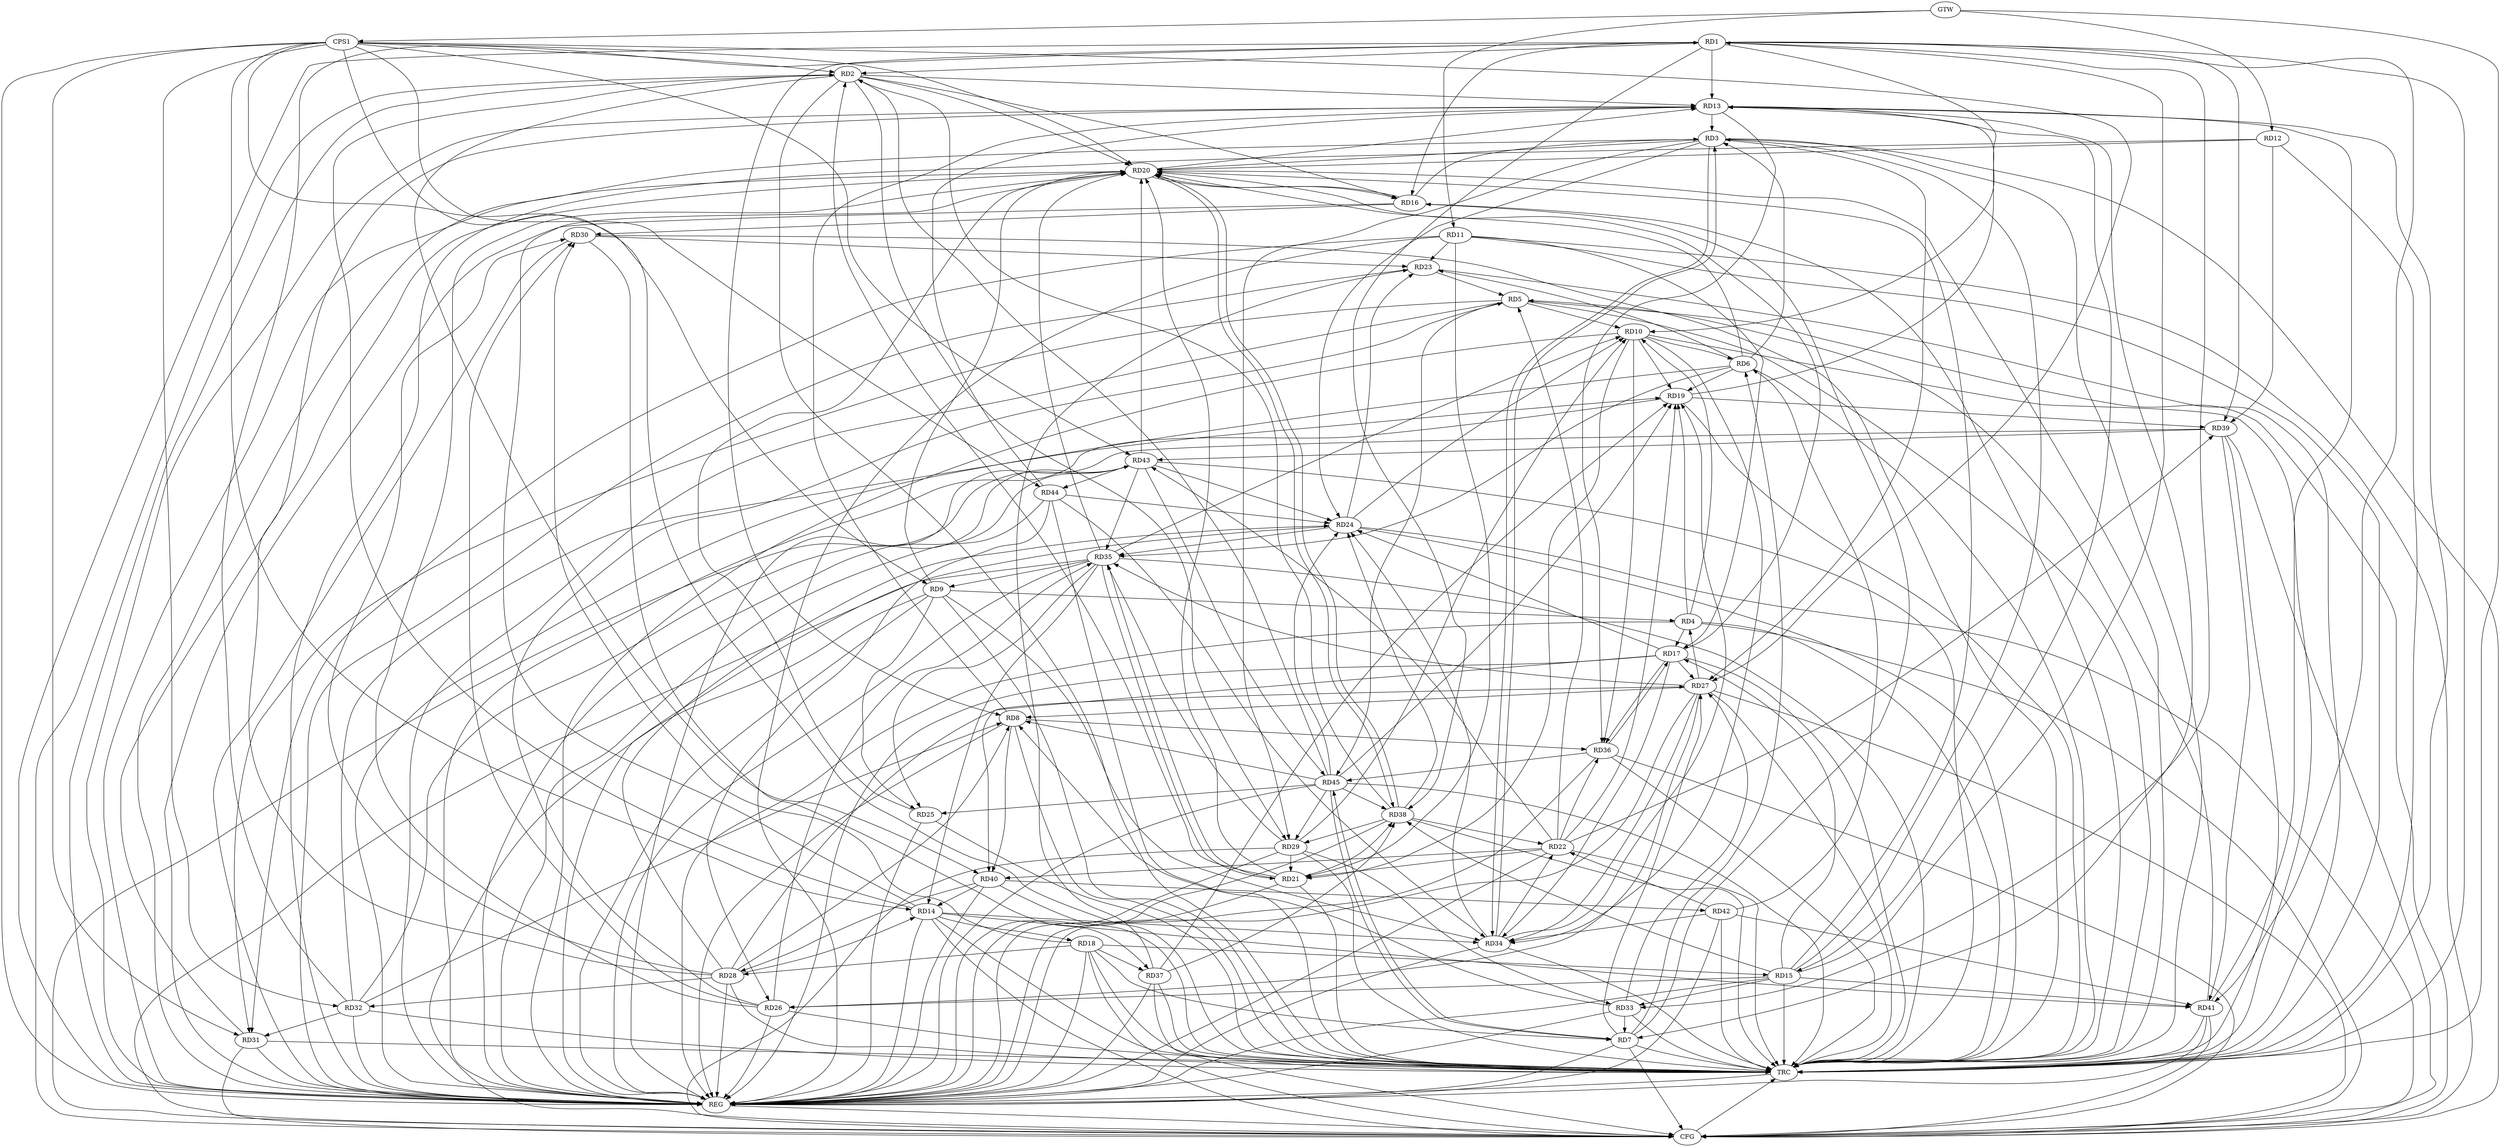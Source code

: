 strict digraph G {
  RD1 [ label="RD1" ];
  RD2 [ label="RD2" ];
  RD3 [ label="RD3" ];
  RD4 [ label="RD4" ];
  RD5 [ label="RD5" ];
  RD6 [ label="RD6" ];
  RD7 [ label="RD7" ];
  RD8 [ label="RD8" ];
  RD9 [ label="RD9" ];
  RD10 [ label="RD10" ];
  RD11 [ label="RD11" ];
  RD12 [ label="RD12" ];
  RD13 [ label="RD13" ];
  RD14 [ label="RD14" ];
  RD15 [ label="RD15" ];
  RD16 [ label="RD16" ];
  RD17 [ label="RD17" ];
  RD18 [ label="RD18" ];
  RD19 [ label="RD19" ];
  RD20 [ label="RD20" ];
  RD21 [ label="RD21" ];
  RD22 [ label="RD22" ];
  RD23 [ label="RD23" ];
  RD24 [ label="RD24" ];
  RD25 [ label="RD25" ];
  RD26 [ label="RD26" ];
  RD27 [ label="RD27" ];
  RD28 [ label="RD28" ];
  RD29 [ label="RD29" ];
  RD30 [ label="RD30" ];
  RD31 [ label="RD31" ];
  RD32 [ label="RD32" ];
  RD33 [ label="RD33" ];
  RD34 [ label="RD34" ];
  RD35 [ label="RD35" ];
  RD36 [ label="RD36" ];
  RD37 [ label="RD37" ];
  RD38 [ label="RD38" ];
  RD39 [ label="RD39" ];
  RD40 [ label="RD40" ];
  RD41 [ label="RD41" ];
  RD42 [ label="RD42" ];
  RD43 [ label="RD43" ];
  RD44 [ label="RD44" ];
  RD45 [ label="RD45" ];
  CPS1 [ label="CPS1" ];
  GTW [ label="GTW" ];
  REG [ label="REG" ];
  CFG [ label="CFG" ];
  TRC [ label="TRC" ];
  RD1 -> RD2;
  RD1 -> RD8;
  RD1 -> RD10;
  RD1 -> RD13;
  RD15 -> RD1;
  RD1 -> RD16;
  RD32 -> RD1;
  RD1 -> RD33;
  RD1 -> RD38;
  RD1 -> RD39;
  RD1 -> RD41;
  RD2 -> RD13;
  RD14 -> RD2;
  RD2 -> RD16;
  RD2 -> RD20;
  RD21 -> RD2;
  RD2 -> RD29;
  RD38 -> RD2;
  RD2 -> RD40;
  RD45 -> RD2;
  RD6 -> RD3;
  RD13 -> RD3;
  RD15 -> RD3;
  RD16 -> RD3;
  RD3 -> RD20;
  RD3 -> RD24;
  RD3 -> RD27;
  RD3 -> RD29;
  RD3 -> RD34;
  RD34 -> RD3;
  RD9 -> RD4;
  RD4 -> RD10;
  RD4 -> RD17;
  RD4 -> RD19;
  RD27 -> RD4;
  RD5 -> RD10;
  RD22 -> RD5;
  RD23 -> RD5;
  RD26 -> RD5;
  RD5 -> RD31;
  RD41 -> RD5;
  RD5 -> RD45;
  RD7 -> RD6;
  RD10 -> RD6;
  RD6 -> RD19;
  RD6 -> RD20;
  RD6 -> RD23;
  RD6 -> RD35;
  RD42 -> RD6;
  RD13 -> RD7;
  RD7 -> RD16;
  RD18 -> RD7;
  RD7 -> RD27;
  RD33 -> RD7;
  RD7 -> RD45;
  RD45 -> RD7;
  RD8 -> RD13;
  RD27 -> RD8;
  RD28 -> RD8;
  RD32 -> RD8;
  RD33 -> RD8;
  RD8 -> RD36;
  RD8 -> RD40;
  RD45 -> RD8;
  RD9 -> RD20;
  RD9 -> RD25;
  RD9 -> RD34;
  RD35 -> RD9;
  RD10 -> RD19;
  RD10 -> RD21;
  RD24 -> RD10;
  RD29 -> RD10;
  RD10 -> RD34;
  RD35 -> RD10;
  RD10 -> RD36;
  RD11 -> RD17;
  RD11 -> RD21;
  RD11 -> RD23;
  RD11 -> RD31;
  RD12 -> RD39;
  RD13 -> RD15;
  RD19 -> RD13;
  RD20 -> RD13;
  RD28 -> RD13;
  RD13 -> RD36;
  RD41 -> RD13;
  RD44 -> RD13;
  RD14 -> RD18;
  RD14 -> RD20;
  RD28 -> RD14;
  RD14 -> RD34;
  RD35 -> RD14;
  RD40 -> RD14;
  RD14 -> RD41;
  RD15 -> RD17;
  RD18 -> RD15;
  RD15 -> RD26;
  RD15 -> RD33;
  RD15 -> RD38;
  RD15 -> RD41;
  RD20 -> RD16;
  RD16 -> RD30;
  RD17 -> RD20;
  RD17 -> RD24;
  RD17 -> RD27;
  RD17 -> RD34;
  RD17 -> RD36;
  RD36 -> RD17;
  RD17 -> RD40;
  RD18 -> RD28;
  RD18 -> RD30;
  RD18 -> RD37;
  RD22 -> RD19;
  RD32 -> RD19;
  RD34 -> RD19;
  RD37 -> RD19;
  RD19 -> RD39;
  RD45 -> RD19;
  RD21 -> RD20;
  RD20 -> RD38;
  RD43 -> RD20;
  RD22 -> RD21;
  RD29 -> RD21;
  RD21 -> RD35;
  RD35 -> RD21;
  RD21 -> RD38;
  RD34 -> RD22;
  RD22 -> RD36;
  RD38 -> RD22;
  RD22 -> RD39;
  RD22 -> RD40;
  RD42 -> RD22;
  RD22 -> RD43;
  RD24 -> RD23;
  RD30 -> RD23;
  RD37 -> RD23;
  RD28 -> RD24;
  RD34 -> RD24;
  RD24 -> RD35;
  RD38 -> RD24;
  RD43 -> RD24;
  RD44 -> RD24;
  RD45 -> RD24;
  RD35 -> RD25;
  RD45 -> RD25;
  RD27 -> RD26;
  RD26 -> RD30;
  RD26 -> RD35;
  RD44 -> RD26;
  RD28 -> RD27;
  RD33 -> RD27;
  RD27 -> RD34;
  RD27 -> RD35;
  RD28 -> RD30;
  RD28 -> RD32;
  RD40 -> RD28;
  RD29 -> RD33;
  RD29 -> RD35;
  RD38 -> RD29;
  RD45 -> RD29;
  RD30 -> RD37;
  RD32 -> RD31;
  RD32 -> RD43;
  RD42 -> RD34;
  RD44 -> RD34;
  RD43 -> RD35;
  RD36 -> RD45;
  RD37 -> RD38;
  RD45 -> RD38;
  RD39 -> RD41;
  RD39 -> RD43;
  RD40 -> RD42;
  RD42 -> RD41;
  RD43 -> RD44;
  RD43 -> RD45;
  CPS1 -> RD31;
  CPS1 -> RD9;
  CPS1 -> RD32;
  CPS1 -> RD20;
  CPS1 -> RD27;
  CPS1 -> RD14;
  CPS1 -> RD43;
  CPS1 -> RD2;
  CPS1 -> RD44;
  GTW -> RD11;
  GTW -> RD12;
  GTW -> CPS1;
  RD1 -> REG;
  RD2 -> REG;
  RD3 -> REG;
  RD4 -> REG;
  RD5 -> REG;
  RD6 -> REG;
  RD7 -> REG;
  RD8 -> REG;
  RD9 -> REG;
  RD10 -> REG;
  RD11 -> REG;
  RD12 -> REG;
  RD13 -> REG;
  RD14 -> REG;
  RD15 -> REG;
  RD16 -> REG;
  RD17 -> REG;
  RD18 -> REG;
  RD19 -> REG;
  RD20 -> REG;
  RD21 -> REG;
  RD22 -> REG;
  RD23 -> REG;
  RD24 -> REG;
  RD25 -> REG;
  RD26 -> REG;
  RD27 -> REG;
  RD28 -> REG;
  RD29 -> REG;
  RD30 -> REG;
  RD31 -> REG;
  RD32 -> REG;
  RD33 -> REG;
  RD34 -> REG;
  RD35 -> REG;
  RD36 -> REG;
  RD37 -> REG;
  RD38 -> REG;
  RD39 -> REG;
  RD40 -> REG;
  RD41 -> REG;
  RD42 -> REG;
  RD43 -> REG;
  RD44 -> REG;
  RD45 -> REG;
  CPS1 -> REG;
  RD37 -> CFG;
  RD3 -> CFG;
  RD18 -> CFG;
  RD24 -> CFG;
  RD27 -> CFG;
  RD11 -> CFG;
  RD14 -> CFG;
  RD7 -> CFG;
  RD39 -> CFG;
  RD4 -> CFG;
  RD2 -> CFG;
  RD9 -> CFG;
  RD29 -> CFG;
  RD5 -> CFG;
  RD43 -> CFG;
  RD31 -> CFG;
  RD35 -> CFG;
  RD36 -> CFG;
  RD41 -> CFG;
  REG -> CFG;
  RD1 -> TRC;
  RD2 -> TRC;
  RD3 -> TRC;
  RD4 -> TRC;
  RD5 -> TRC;
  RD6 -> TRC;
  RD7 -> TRC;
  RD8 -> TRC;
  RD9 -> TRC;
  RD10 -> TRC;
  RD11 -> TRC;
  RD12 -> TRC;
  RD13 -> TRC;
  RD14 -> TRC;
  RD15 -> TRC;
  RD16 -> TRC;
  RD17 -> TRC;
  RD18 -> TRC;
  RD19 -> TRC;
  RD20 -> TRC;
  RD21 -> TRC;
  RD22 -> TRC;
  RD23 -> TRC;
  RD24 -> TRC;
  RD25 -> TRC;
  RD26 -> TRC;
  RD27 -> TRC;
  RD28 -> TRC;
  RD29 -> TRC;
  RD30 -> TRC;
  RD31 -> TRC;
  RD32 -> TRC;
  RD33 -> TRC;
  RD34 -> TRC;
  RD35 -> TRC;
  RD36 -> TRC;
  RD37 -> TRC;
  RD38 -> TRC;
  RD39 -> TRC;
  RD40 -> TRC;
  RD41 -> TRC;
  RD42 -> TRC;
  RD43 -> TRC;
  RD44 -> TRC;
  RD45 -> TRC;
  CPS1 -> TRC;
  GTW -> TRC;
  CFG -> TRC;
  TRC -> REG;
  RD35 -> RD20;
  RD31 -> RD20;
  RD15 -> RD20;
  RD12 -> RD20;
  RD25 -> RD20;
  RD38 -> RD20;
  RD16 -> RD20;
  RD26 -> RD20;
}
